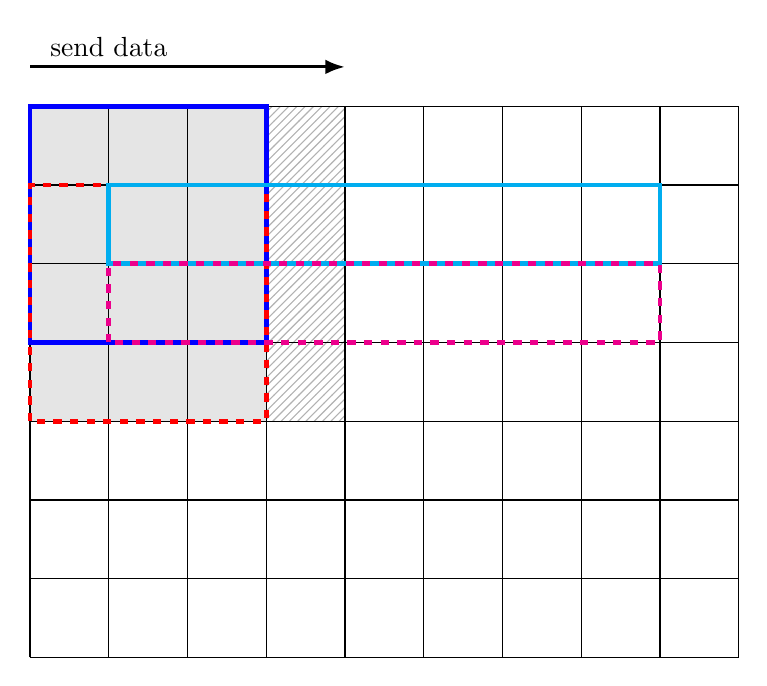 % \tikzsetnextfilename{system-overview}
\begin{tikzpicture}[
    rounded corners=0mm,
    triangle/.style = {fill=blue!20, regular polygon, regular polygon sides=3 },
    node rotated/.style = {rotate=180},
    border rotated/.style = {shape border rotate=180}
]
    %coordinates
    \coordinate (orig)      at (0,0);

    \begin{pgfonlayer}{main}
        
        % Braces
        % \draw [line width=0.5mm,decorate,decoration={brace,amplitude=10pt},xshift=-4pt,yshift=0pt] (9.5,5) -- (9.5,0) node [black,midway,xshift=0.5cm,anchor=west] {Window length};
        % \draw [line width=0.5mm,decorate,decoration={brace,amplitude=10pt},xshift=-0pt,yshift=0pt] (8,-0.5) -- (0,-0.5) node [black,midway,yshift=-0.5cm,anchor=north] {Image width};
        
        % Center pixel
        % \draw[black,line width=0.5mm] (2,2) rectangle (3,3);
        
        % Window sizes
        \draw[blue,line width=0.6mm] (0,4) rectangle (3,7);
        \draw[red,line width=0.6mm,dashed] (0,3) rectangle (3,6);
        % \draw[black,line width=0.6mm,dotted] (0,2) rectangle (3,5);
        % resulting lines
        \draw[cyan,line width=0.6mm] (1,5) rectangle (8,6);
        \draw[magenta,line width=0.6mm,dashed] (1,4) rectangle (8,5);
        % \draw[black,line width=0.3mm,dotted] (1,3) rectangle (5,4);

        % Arrows
        \path[draw,-{Latex[length=2.5mm]},line width=0.4mm] (0,7.5) -- (4,7.5) 
            node[near start, above] () {send data} ;
        % \path[draw,-{Latex[length=3.5mm]},line width=0.4mm] (-0.5,7) -- (-0.5,3) 
        %     node[near start, above,rotate=270] () {init} ;

        % Axis
        % \foreach \x in {0,1,2,3,4}
        %     \node[anchor=north] at ($(-0.5,5)-(0,\x)$)  {$\x$};

    \end{pgfonlayer}

    % Foreground
    \begin{pgfonlayer}{foreground}
        
    \end{pgfonlayer} 

    % Background
    \begin{pgfonlayer}{background}
        % Init pixels
        \draw[fill=gray!20] (0,3) rectangle (3,7);
        % Iter pixels
        \draw[pattern=north east lines, pattern color=gray!60] (3,3) rectangle (4,7);
        % Grid
        \draw[step=1cm,black,thin] (0,0) grid (9,7);
    \end{pgfonlayer} 

\end{tikzpicture}
